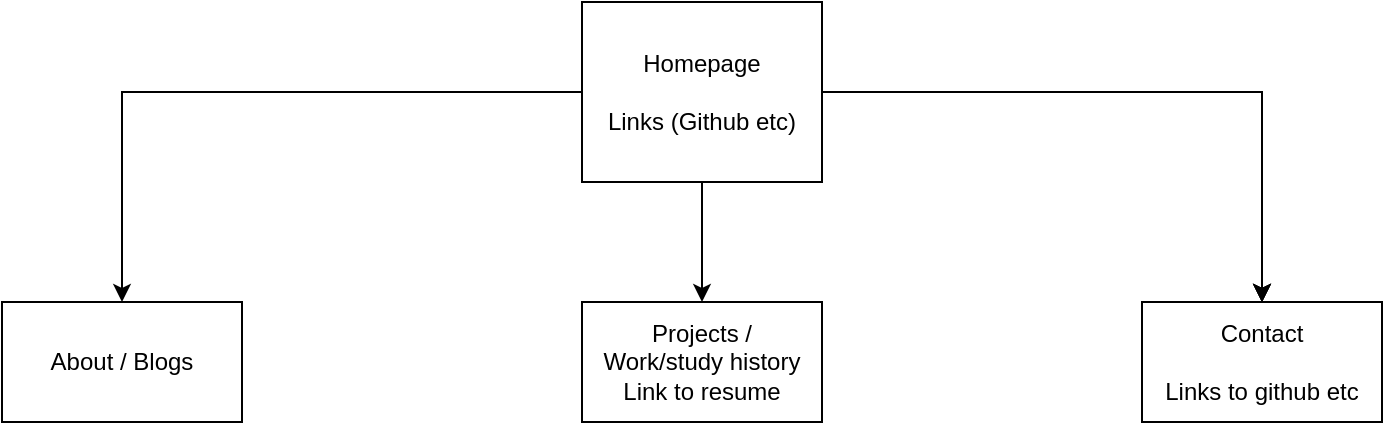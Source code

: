 <mxfile version="21.0.6" type="device"><diagram name="Page-1" id="u3B1oc8hW2pN7fA_0C5A"><mxGraphModel dx="1026" dy="693" grid="1" gridSize="10" guides="1" tooltips="1" connect="1" arrows="1" fold="1" page="1" pageScale="1" pageWidth="827" pageHeight="1169" math="0" shadow="0"><root><mxCell id="0"/><mxCell id="1" parent="0"/><mxCell id="197H01sAjIOdb7WEXR8v-8" value="" style="edgeStyle=orthogonalEdgeStyle;rounded=0;orthogonalLoop=1;jettySize=auto;html=1;" edge="1" parent="1" source="197H01sAjIOdb7WEXR8v-2" target="197H01sAjIOdb7WEXR8v-7"><mxGeometry relative="1" as="geometry"/></mxCell><mxCell id="197H01sAjIOdb7WEXR8v-9" value="" style="edgeStyle=orthogonalEdgeStyle;rounded=0;orthogonalLoop=1;jettySize=auto;html=1;" edge="1" parent="1" source="197H01sAjIOdb7WEXR8v-2" target="197H01sAjIOdb7WEXR8v-7"><mxGeometry relative="1" as="geometry"/></mxCell><mxCell id="197H01sAjIOdb7WEXR8v-10" value="" style="edgeStyle=orthogonalEdgeStyle;rounded=0;orthogonalLoop=1;jettySize=auto;html=1;" edge="1" parent="1" source="197H01sAjIOdb7WEXR8v-2" target="197H01sAjIOdb7WEXR8v-7"><mxGeometry relative="1" as="geometry"/></mxCell><mxCell id="197H01sAjIOdb7WEXR8v-11" value="" style="edgeStyle=orthogonalEdgeStyle;rounded=0;orthogonalLoop=1;jettySize=auto;html=1;" edge="1" parent="1" source="197H01sAjIOdb7WEXR8v-2" target="197H01sAjIOdb7WEXR8v-7"><mxGeometry relative="1" as="geometry"/></mxCell><mxCell id="197H01sAjIOdb7WEXR8v-16" value="" style="edgeStyle=orthogonalEdgeStyle;rounded=0;orthogonalLoop=1;jettySize=auto;html=1;" edge="1" parent="1" source="197H01sAjIOdb7WEXR8v-2" target="197H01sAjIOdb7WEXR8v-15"><mxGeometry relative="1" as="geometry"/></mxCell><mxCell id="197H01sAjIOdb7WEXR8v-23" style="edgeStyle=orthogonalEdgeStyle;rounded=0;orthogonalLoop=1;jettySize=auto;html=1;" edge="1" parent="1" source="197H01sAjIOdb7WEXR8v-2" target="197H01sAjIOdb7WEXR8v-22"><mxGeometry relative="1" as="geometry"/></mxCell><mxCell id="197H01sAjIOdb7WEXR8v-2" value="Homepage&lt;br&gt;&lt;br&gt;Links (Github etc)&lt;br&gt;" style="rounded=0;whiteSpace=wrap;html=1;" vertex="1" parent="1"><mxGeometry x="340" y="30" width="120" height="90" as="geometry"/></mxCell><mxCell id="197H01sAjIOdb7WEXR8v-7" value="Contact&lt;br&gt;&lt;br&gt;Links to github etc" style="rounded=0;whiteSpace=wrap;html=1;" vertex="1" parent="1"><mxGeometry x="620" y="180" width="120" height="60" as="geometry"/></mxCell><mxCell id="197H01sAjIOdb7WEXR8v-15" value="Projects /&lt;br&gt;Work/study history&lt;br style=&quot;border-color: var(--border-color);&quot;&gt;Link to resume" style="whiteSpace=wrap;html=1;rounded=0;" vertex="1" parent="1"><mxGeometry x="340" y="180" width="120" height="60" as="geometry"/></mxCell><mxCell id="197H01sAjIOdb7WEXR8v-22" value="About / Blogs&lt;br&gt;" style="rounded=0;whiteSpace=wrap;html=1;" vertex="1" parent="1"><mxGeometry x="50" y="180" width="120" height="60" as="geometry"/></mxCell></root></mxGraphModel></diagram></mxfile>